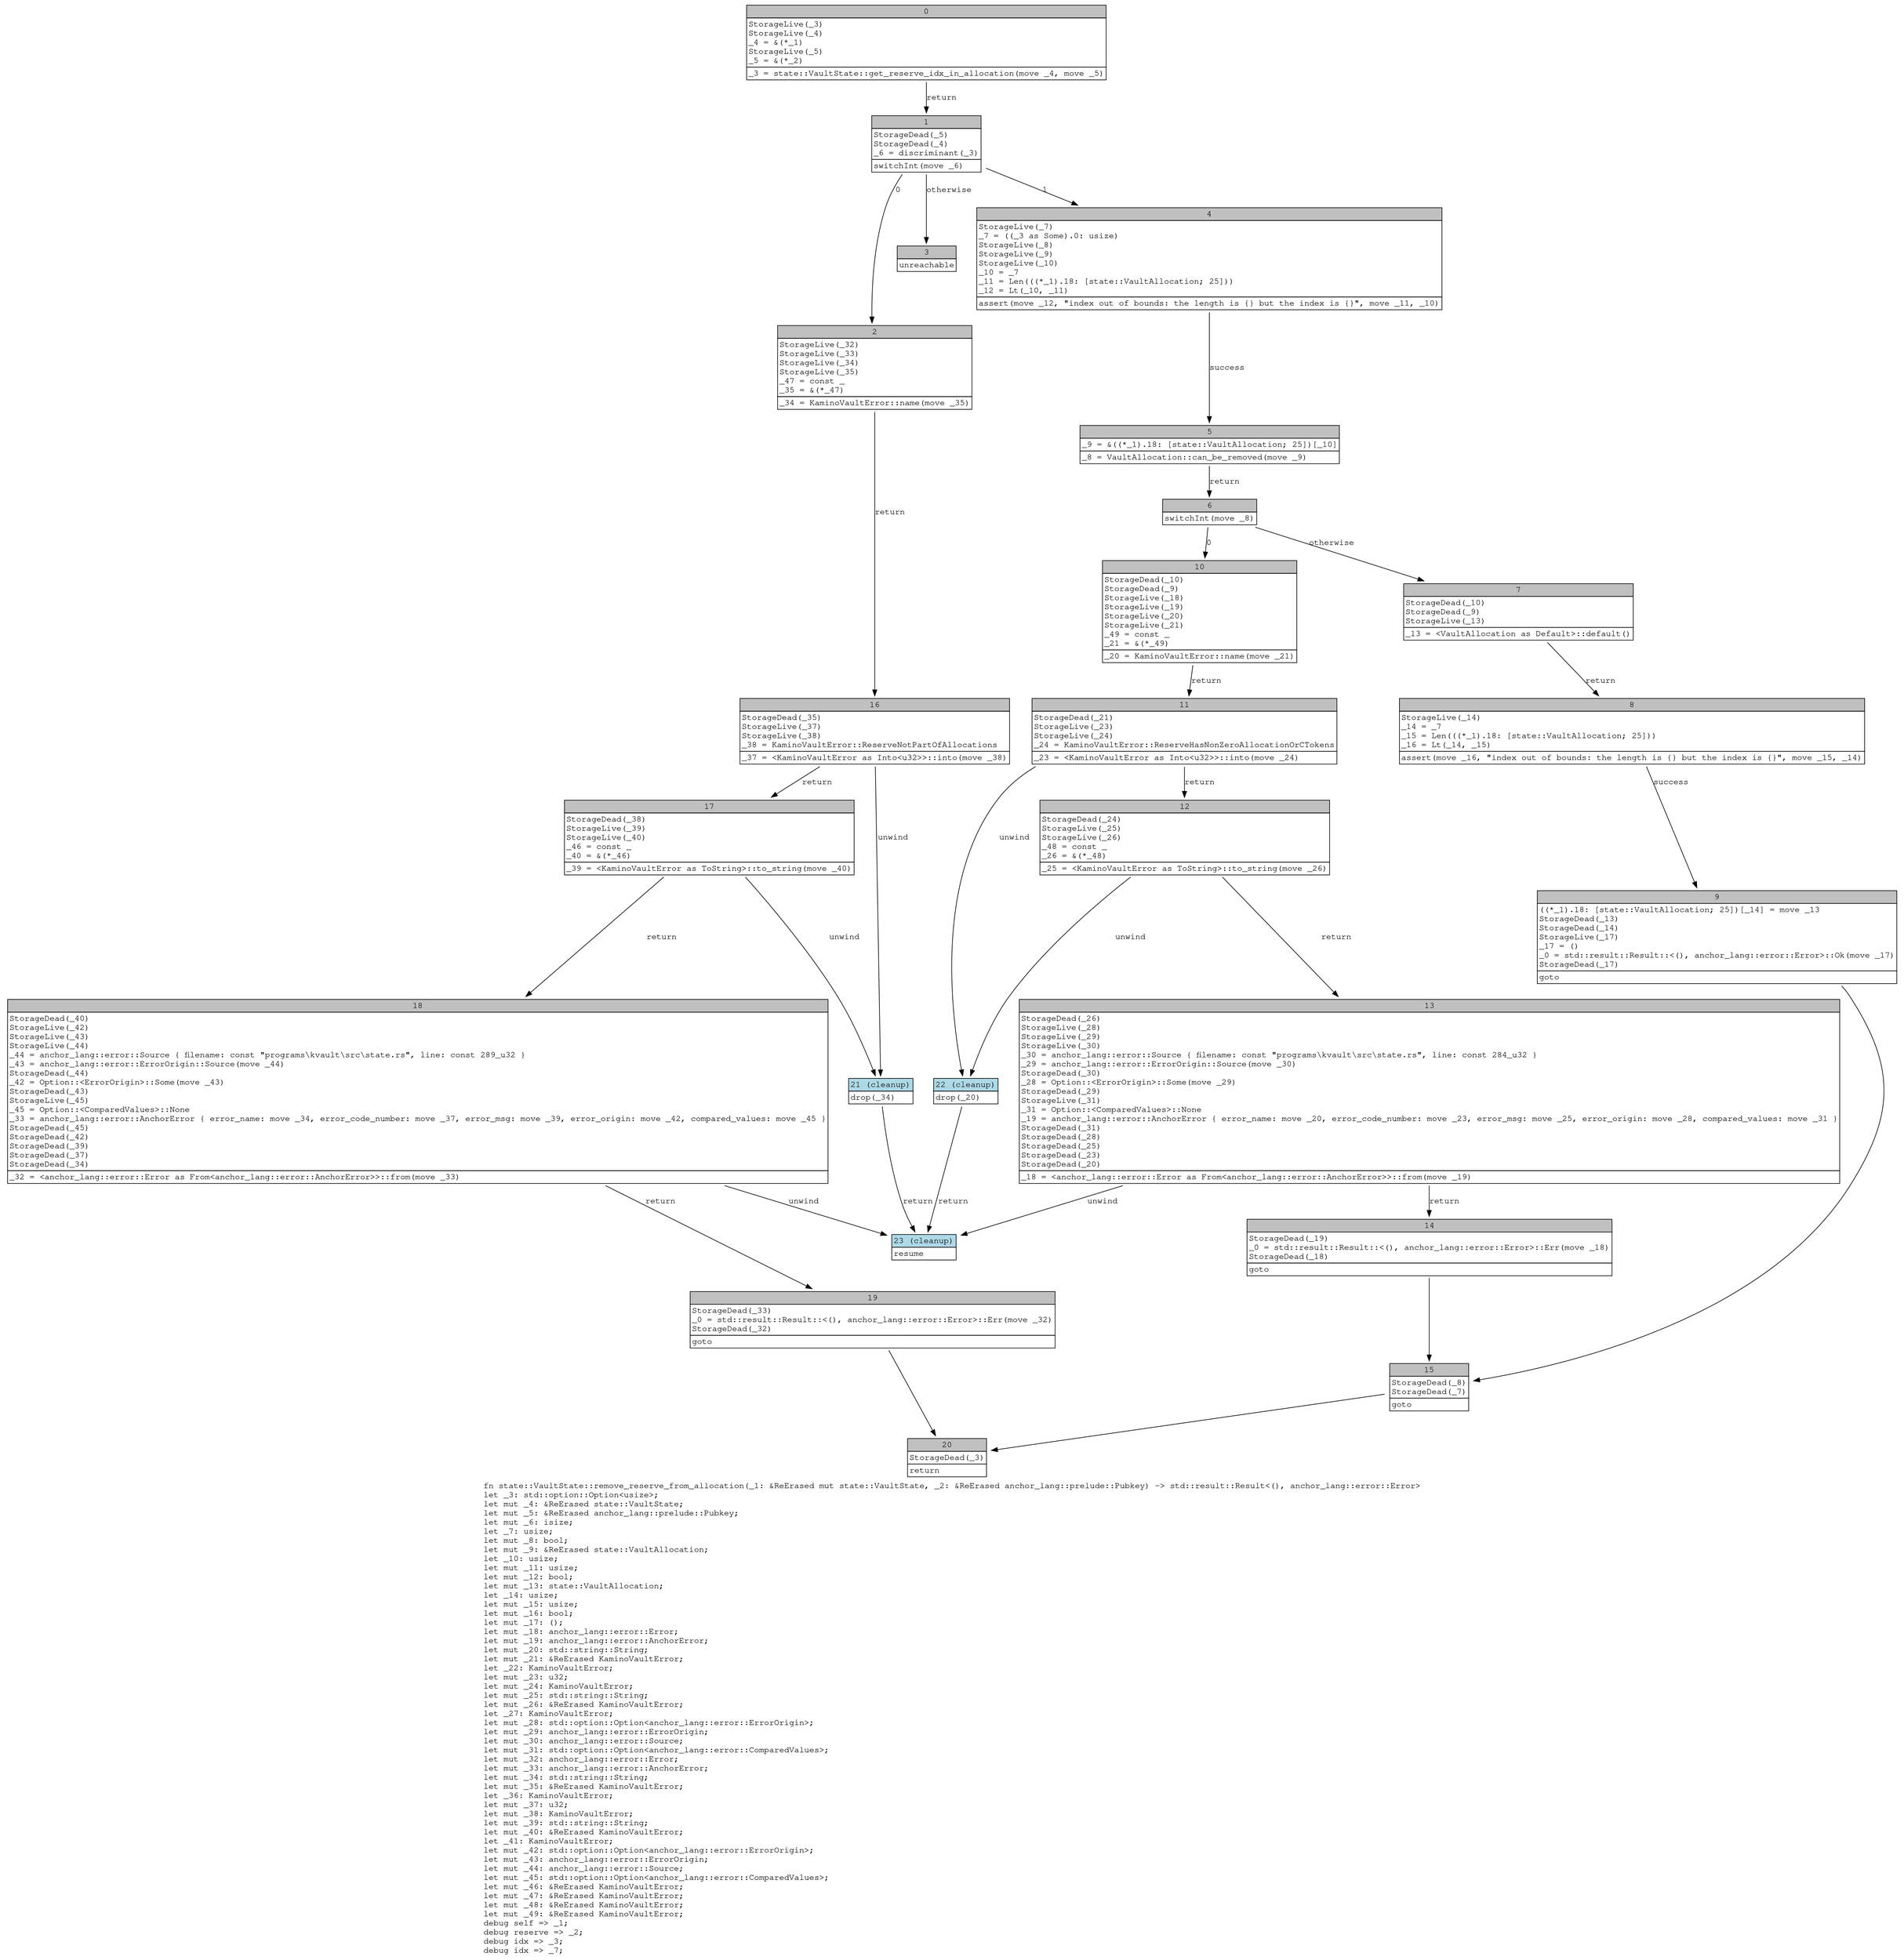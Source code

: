 digraph Mir_0_504 {
    graph [fontname="Courier, monospace"];
    node [fontname="Courier, monospace"];
    edge [fontname="Courier, monospace"];
    label=<fn state::VaultState::remove_reserve_from_allocation(_1: &amp;ReErased mut state::VaultState, _2: &amp;ReErased anchor_lang::prelude::Pubkey) -&gt; std::result::Result&lt;(), anchor_lang::error::Error&gt;<br align="left"/>let _3: std::option::Option&lt;usize&gt;;<br align="left"/>let mut _4: &amp;ReErased state::VaultState;<br align="left"/>let mut _5: &amp;ReErased anchor_lang::prelude::Pubkey;<br align="left"/>let mut _6: isize;<br align="left"/>let _7: usize;<br align="left"/>let mut _8: bool;<br align="left"/>let mut _9: &amp;ReErased state::VaultAllocation;<br align="left"/>let _10: usize;<br align="left"/>let mut _11: usize;<br align="left"/>let mut _12: bool;<br align="left"/>let mut _13: state::VaultAllocation;<br align="left"/>let _14: usize;<br align="left"/>let mut _15: usize;<br align="left"/>let mut _16: bool;<br align="left"/>let mut _17: ();<br align="left"/>let mut _18: anchor_lang::error::Error;<br align="left"/>let mut _19: anchor_lang::error::AnchorError;<br align="left"/>let mut _20: std::string::String;<br align="left"/>let mut _21: &amp;ReErased KaminoVaultError;<br align="left"/>let _22: KaminoVaultError;<br align="left"/>let mut _23: u32;<br align="left"/>let mut _24: KaminoVaultError;<br align="left"/>let mut _25: std::string::String;<br align="left"/>let mut _26: &amp;ReErased KaminoVaultError;<br align="left"/>let _27: KaminoVaultError;<br align="left"/>let mut _28: std::option::Option&lt;anchor_lang::error::ErrorOrigin&gt;;<br align="left"/>let mut _29: anchor_lang::error::ErrorOrigin;<br align="left"/>let mut _30: anchor_lang::error::Source;<br align="left"/>let mut _31: std::option::Option&lt;anchor_lang::error::ComparedValues&gt;;<br align="left"/>let mut _32: anchor_lang::error::Error;<br align="left"/>let mut _33: anchor_lang::error::AnchorError;<br align="left"/>let mut _34: std::string::String;<br align="left"/>let mut _35: &amp;ReErased KaminoVaultError;<br align="left"/>let _36: KaminoVaultError;<br align="left"/>let mut _37: u32;<br align="left"/>let mut _38: KaminoVaultError;<br align="left"/>let mut _39: std::string::String;<br align="left"/>let mut _40: &amp;ReErased KaminoVaultError;<br align="left"/>let _41: KaminoVaultError;<br align="left"/>let mut _42: std::option::Option&lt;anchor_lang::error::ErrorOrigin&gt;;<br align="left"/>let mut _43: anchor_lang::error::ErrorOrigin;<br align="left"/>let mut _44: anchor_lang::error::Source;<br align="left"/>let mut _45: std::option::Option&lt;anchor_lang::error::ComparedValues&gt;;<br align="left"/>let mut _46: &amp;ReErased KaminoVaultError;<br align="left"/>let mut _47: &amp;ReErased KaminoVaultError;<br align="left"/>let mut _48: &amp;ReErased KaminoVaultError;<br align="left"/>let mut _49: &amp;ReErased KaminoVaultError;<br align="left"/>debug self =&gt; _1;<br align="left"/>debug reserve =&gt; _2;<br align="left"/>debug idx =&gt; _3;<br align="left"/>debug idx =&gt; _7;<br align="left"/>>;
    bb0__0_504 [shape="none", label=<<table border="0" cellborder="1" cellspacing="0"><tr><td bgcolor="gray" align="center" colspan="1">0</td></tr><tr><td align="left" balign="left">StorageLive(_3)<br/>StorageLive(_4)<br/>_4 = &amp;(*_1)<br/>StorageLive(_5)<br/>_5 = &amp;(*_2)<br/></td></tr><tr><td align="left">_3 = state::VaultState::get_reserve_idx_in_allocation(move _4, move _5)</td></tr></table>>];
    bb1__0_504 [shape="none", label=<<table border="0" cellborder="1" cellspacing="0"><tr><td bgcolor="gray" align="center" colspan="1">1</td></tr><tr><td align="left" balign="left">StorageDead(_5)<br/>StorageDead(_4)<br/>_6 = discriminant(_3)<br/></td></tr><tr><td align="left">switchInt(move _6)</td></tr></table>>];
    bb2__0_504 [shape="none", label=<<table border="0" cellborder="1" cellspacing="0"><tr><td bgcolor="gray" align="center" colspan="1">2</td></tr><tr><td align="left" balign="left">StorageLive(_32)<br/>StorageLive(_33)<br/>StorageLive(_34)<br/>StorageLive(_35)<br/>_47 = const _<br/>_35 = &amp;(*_47)<br/></td></tr><tr><td align="left">_34 = KaminoVaultError::name(move _35)</td></tr></table>>];
    bb3__0_504 [shape="none", label=<<table border="0" cellborder="1" cellspacing="0"><tr><td bgcolor="gray" align="center" colspan="1">3</td></tr><tr><td align="left">unreachable</td></tr></table>>];
    bb4__0_504 [shape="none", label=<<table border="0" cellborder="1" cellspacing="0"><tr><td bgcolor="gray" align="center" colspan="1">4</td></tr><tr><td align="left" balign="left">StorageLive(_7)<br/>_7 = ((_3 as Some).0: usize)<br/>StorageLive(_8)<br/>StorageLive(_9)<br/>StorageLive(_10)<br/>_10 = _7<br/>_11 = Len(((*_1).18: [state::VaultAllocation; 25]))<br/>_12 = Lt(_10, _11)<br/></td></tr><tr><td align="left">assert(move _12, &quot;index out of bounds: the length is {} but the index is {}&quot;, move _11, _10)</td></tr></table>>];
    bb5__0_504 [shape="none", label=<<table border="0" cellborder="1" cellspacing="0"><tr><td bgcolor="gray" align="center" colspan="1">5</td></tr><tr><td align="left" balign="left">_9 = &amp;((*_1).18: [state::VaultAllocation; 25])[_10]<br/></td></tr><tr><td align="left">_8 = VaultAllocation::can_be_removed(move _9)</td></tr></table>>];
    bb6__0_504 [shape="none", label=<<table border="0" cellborder="1" cellspacing="0"><tr><td bgcolor="gray" align="center" colspan="1">6</td></tr><tr><td align="left">switchInt(move _8)</td></tr></table>>];
    bb7__0_504 [shape="none", label=<<table border="0" cellborder="1" cellspacing="0"><tr><td bgcolor="gray" align="center" colspan="1">7</td></tr><tr><td align="left" balign="left">StorageDead(_10)<br/>StorageDead(_9)<br/>StorageLive(_13)<br/></td></tr><tr><td align="left">_13 = &lt;VaultAllocation as Default&gt;::default()</td></tr></table>>];
    bb8__0_504 [shape="none", label=<<table border="0" cellborder="1" cellspacing="0"><tr><td bgcolor="gray" align="center" colspan="1">8</td></tr><tr><td align="left" balign="left">StorageLive(_14)<br/>_14 = _7<br/>_15 = Len(((*_1).18: [state::VaultAllocation; 25]))<br/>_16 = Lt(_14, _15)<br/></td></tr><tr><td align="left">assert(move _16, &quot;index out of bounds: the length is {} but the index is {}&quot;, move _15, _14)</td></tr></table>>];
    bb9__0_504 [shape="none", label=<<table border="0" cellborder="1" cellspacing="0"><tr><td bgcolor="gray" align="center" colspan="1">9</td></tr><tr><td align="left" balign="left">((*_1).18: [state::VaultAllocation; 25])[_14] = move _13<br/>StorageDead(_13)<br/>StorageDead(_14)<br/>StorageLive(_17)<br/>_17 = ()<br/>_0 = std::result::Result::&lt;(), anchor_lang::error::Error&gt;::Ok(move _17)<br/>StorageDead(_17)<br/></td></tr><tr><td align="left">goto</td></tr></table>>];
    bb10__0_504 [shape="none", label=<<table border="0" cellborder="1" cellspacing="0"><tr><td bgcolor="gray" align="center" colspan="1">10</td></tr><tr><td align="left" balign="left">StorageDead(_10)<br/>StorageDead(_9)<br/>StorageLive(_18)<br/>StorageLive(_19)<br/>StorageLive(_20)<br/>StorageLive(_21)<br/>_49 = const _<br/>_21 = &amp;(*_49)<br/></td></tr><tr><td align="left">_20 = KaminoVaultError::name(move _21)</td></tr></table>>];
    bb11__0_504 [shape="none", label=<<table border="0" cellborder="1" cellspacing="0"><tr><td bgcolor="gray" align="center" colspan="1">11</td></tr><tr><td align="left" balign="left">StorageDead(_21)<br/>StorageLive(_23)<br/>StorageLive(_24)<br/>_24 = KaminoVaultError::ReserveHasNonZeroAllocationOrCTokens<br/></td></tr><tr><td align="left">_23 = &lt;KaminoVaultError as Into&lt;u32&gt;&gt;::into(move _24)</td></tr></table>>];
    bb12__0_504 [shape="none", label=<<table border="0" cellborder="1" cellspacing="0"><tr><td bgcolor="gray" align="center" colspan="1">12</td></tr><tr><td align="left" balign="left">StorageDead(_24)<br/>StorageLive(_25)<br/>StorageLive(_26)<br/>_48 = const _<br/>_26 = &amp;(*_48)<br/></td></tr><tr><td align="left">_25 = &lt;KaminoVaultError as ToString&gt;::to_string(move _26)</td></tr></table>>];
    bb13__0_504 [shape="none", label=<<table border="0" cellborder="1" cellspacing="0"><tr><td bgcolor="gray" align="center" colspan="1">13</td></tr><tr><td align="left" balign="left">StorageDead(_26)<br/>StorageLive(_28)<br/>StorageLive(_29)<br/>StorageLive(_30)<br/>_30 = anchor_lang::error::Source { filename: const &quot;programs\\kvault\\src\\state.rs&quot;, line: const 284_u32 }<br/>_29 = anchor_lang::error::ErrorOrigin::Source(move _30)<br/>StorageDead(_30)<br/>_28 = Option::&lt;ErrorOrigin&gt;::Some(move _29)<br/>StorageDead(_29)<br/>StorageLive(_31)<br/>_31 = Option::&lt;ComparedValues&gt;::None<br/>_19 = anchor_lang::error::AnchorError { error_name: move _20, error_code_number: move _23, error_msg: move _25, error_origin: move _28, compared_values: move _31 }<br/>StorageDead(_31)<br/>StorageDead(_28)<br/>StorageDead(_25)<br/>StorageDead(_23)<br/>StorageDead(_20)<br/></td></tr><tr><td align="left">_18 = &lt;anchor_lang::error::Error as From&lt;anchor_lang::error::AnchorError&gt;&gt;::from(move _19)</td></tr></table>>];
    bb14__0_504 [shape="none", label=<<table border="0" cellborder="1" cellspacing="0"><tr><td bgcolor="gray" align="center" colspan="1">14</td></tr><tr><td align="left" balign="left">StorageDead(_19)<br/>_0 = std::result::Result::&lt;(), anchor_lang::error::Error&gt;::Err(move _18)<br/>StorageDead(_18)<br/></td></tr><tr><td align="left">goto</td></tr></table>>];
    bb15__0_504 [shape="none", label=<<table border="0" cellborder="1" cellspacing="0"><tr><td bgcolor="gray" align="center" colspan="1">15</td></tr><tr><td align="left" balign="left">StorageDead(_8)<br/>StorageDead(_7)<br/></td></tr><tr><td align="left">goto</td></tr></table>>];
    bb16__0_504 [shape="none", label=<<table border="0" cellborder="1" cellspacing="0"><tr><td bgcolor="gray" align="center" colspan="1">16</td></tr><tr><td align="left" balign="left">StorageDead(_35)<br/>StorageLive(_37)<br/>StorageLive(_38)<br/>_38 = KaminoVaultError::ReserveNotPartOfAllocations<br/></td></tr><tr><td align="left">_37 = &lt;KaminoVaultError as Into&lt;u32&gt;&gt;::into(move _38)</td></tr></table>>];
    bb17__0_504 [shape="none", label=<<table border="0" cellborder="1" cellspacing="0"><tr><td bgcolor="gray" align="center" colspan="1">17</td></tr><tr><td align="left" balign="left">StorageDead(_38)<br/>StorageLive(_39)<br/>StorageLive(_40)<br/>_46 = const _<br/>_40 = &amp;(*_46)<br/></td></tr><tr><td align="left">_39 = &lt;KaminoVaultError as ToString&gt;::to_string(move _40)</td></tr></table>>];
    bb18__0_504 [shape="none", label=<<table border="0" cellborder="1" cellspacing="0"><tr><td bgcolor="gray" align="center" colspan="1">18</td></tr><tr><td align="left" balign="left">StorageDead(_40)<br/>StorageLive(_42)<br/>StorageLive(_43)<br/>StorageLive(_44)<br/>_44 = anchor_lang::error::Source { filename: const &quot;programs\\kvault\\src\\state.rs&quot;, line: const 289_u32 }<br/>_43 = anchor_lang::error::ErrorOrigin::Source(move _44)<br/>StorageDead(_44)<br/>_42 = Option::&lt;ErrorOrigin&gt;::Some(move _43)<br/>StorageDead(_43)<br/>StorageLive(_45)<br/>_45 = Option::&lt;ComparedValues&gt;::None<br/>_33 = anchor_lang::error::AnchorError { error_name: move _34, error_code_number: move _37, error_msg: move _39, error_origin: move _42, compared_values: move _45 }<br/>StorageDead(_45)<br/>StorageDead(_42)<br/>StorageDead(_39)<br/>StorageDead(_37)<br/>StorageDead(_34)<br/></td></tr><tr><td align="left">_32 = &lt;anchor_lang::error::Error as From&lt;anchor_lang::error::AnchorError&gt;&gt;::from(move _33)</td></tr></table>>];
    bb19__0_504 [shape="none", label=<<table border="0" cellborder="1" cellspacing="0"><tr><td bgcolor="gray" align="center" colspan="1">19</td></tr><tr><td align="left" balign="left">StorageDead(_33)<br/>_0 = std::result::Result::&lt;(), anchor_lang::error::Error&gt;::Err(move _32)<br/>StorageDead(_32)<br/></td></tr><tr><td align="left">goto</td></tr></table>>];
    bb20__0_504 [shape="none", label=<<table border="0" cellborder="1" cellspacing="0"><tr><td bgcolor="gray" align="center" colspan="1">20</td></tr><tr><td align="left" balign="left">StorageDead(_3)<br/></td></tr><tr><td align="left">return</td></tr></table>>];
    bb21__0_504 [shape="none", label=<<table border="0" cellborder="1" cellspacing="0"><tr><td bgcolor="lightblue" align="center" colspan="1">21 (cleanup)</td></tr><tr><td align="left">drop(_34)</td></tr></table>>];
    bb22__0_504 [shape="none", label=<<table border="0" cellborder="1" cellspacing="0"><tr><td bgcolor="lightblue" align="center" colspan="1">22 (cleanup)</td></tr><tr><td align="left">drop(_20)</td></tr></table>>];
    bb23__0_504 [shape="none", label=<<table border="0" cellborder="1" cellspacing="0"><tr><td bgcolor="lightblue" align="center" colspan="1">23 (cleanup)</td></tr><tr><td align="left">resume</td></tr></table>>];
    bb0__0_504 -> bb1__0_504 [label="return"];
    bb1__0_504 -> bb2__0_504 [label="0"];
    bb1__0_504 -> bb4__0_504 [label="1"];
    bb1__0_504 -> bb3__0_504 [label="otherwise"];
    bb2__0_504 -> bb16__0_504 [label="return"];
    bb4__0_504 -> bb5__0_504 [label="success"];
    bb5__0_504 -> bb6__0_504 [label="return"];
    bb6__0_504 -> bb10__0_504 [label="0"];
    bb6__0_504 -> bb7__0_504 [label="otherwise"];
    bb7__0_504 -> bb8__0_504 [label="return"];
    bb8__0_504 -> bb9__0_504 [label="success"];
    bb9__0_504 -> bb15__0_504 [label=""];
    bb10__0_504 -> bb11__0_504 [label="return"];
    bb11__0_504 -> bb12__0_504 [label="return"];
    bb11__0_504 -> bb22__0_504 [label="unwind"];
    bb12__0_504 -> bb13__0_504 [label="return"];
    bb12__0_504 -> bb22__0_504 [label="unwind"];
    bb13__0_504 -> bb14__0_504 [label="return"];
    bb13__0_504 -> bb23__0_504 [label="unwind"];
    bb14__0_504 -> bb15__0_504 [label=""];
    bb15__0_504 -> bb20__0_504 [label=""];
    bb16__0_504 -> bb17__0_504 [label="return"];
    bb16__0_504 -> bb21__0_504 [label="unwind"];
    bb17__0_504 -> bb18__0_504 [label="return"];
    bb17__0_504 -> bb21__0_504 [label="unwind"];
    bb18__0_504 -> bb19__0_504 [label="return"];
    bb18__0_504 -> bb23__0_504 [label="unwind"];
    bb19__0_504 -> bb20__0_504 [label=""];
    bb21__0_504 -> bb23__0_504 [label="return"];
    bb22__0_504 -> bb23__0_504 [label="return"];
}
